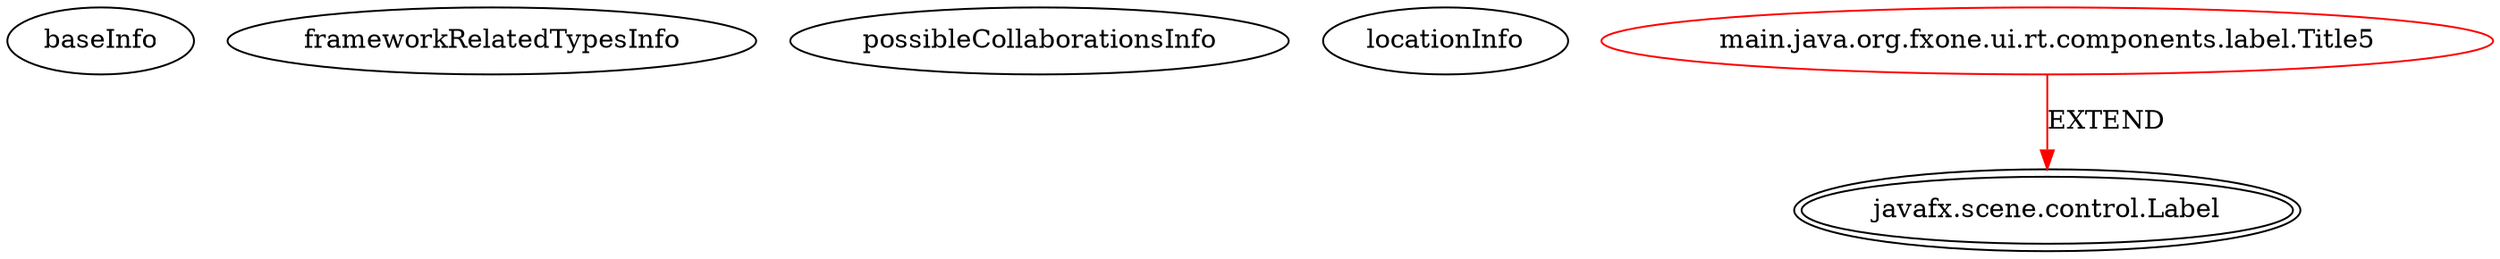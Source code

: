 digraph {
baseInfo[graphId=1913,category="extension_graph",isAnonymous=false,possibleRelation=false]
frameworkRelatedTypesInfo[0="javafx.scene.control.Label"]
possibleCollaborationsInfo[]
locationInfo[projectName="atsticks-FXOne",filePath="/atsticks-FXOne/FXOne-master/org.fxone/fxone-ui/src/main/java/org/fxone/ui/rt/components/label/Title5.java",contextSignature="Title5",graphId="1913"]
0[label="main.java.org.fxone.ui.rt.components.label.Title5",vertexType="ROOT_CLIENT_CLASS_DECLARATION",isFrameworkType=false,color=red]
1[label="javafx.scene.control.Label",vertexType="FRAMEWORK_CLASS_TYPE",isFrameworkType=true,peripheries=2]
0->1[label="EXTEND",color=red]
}
